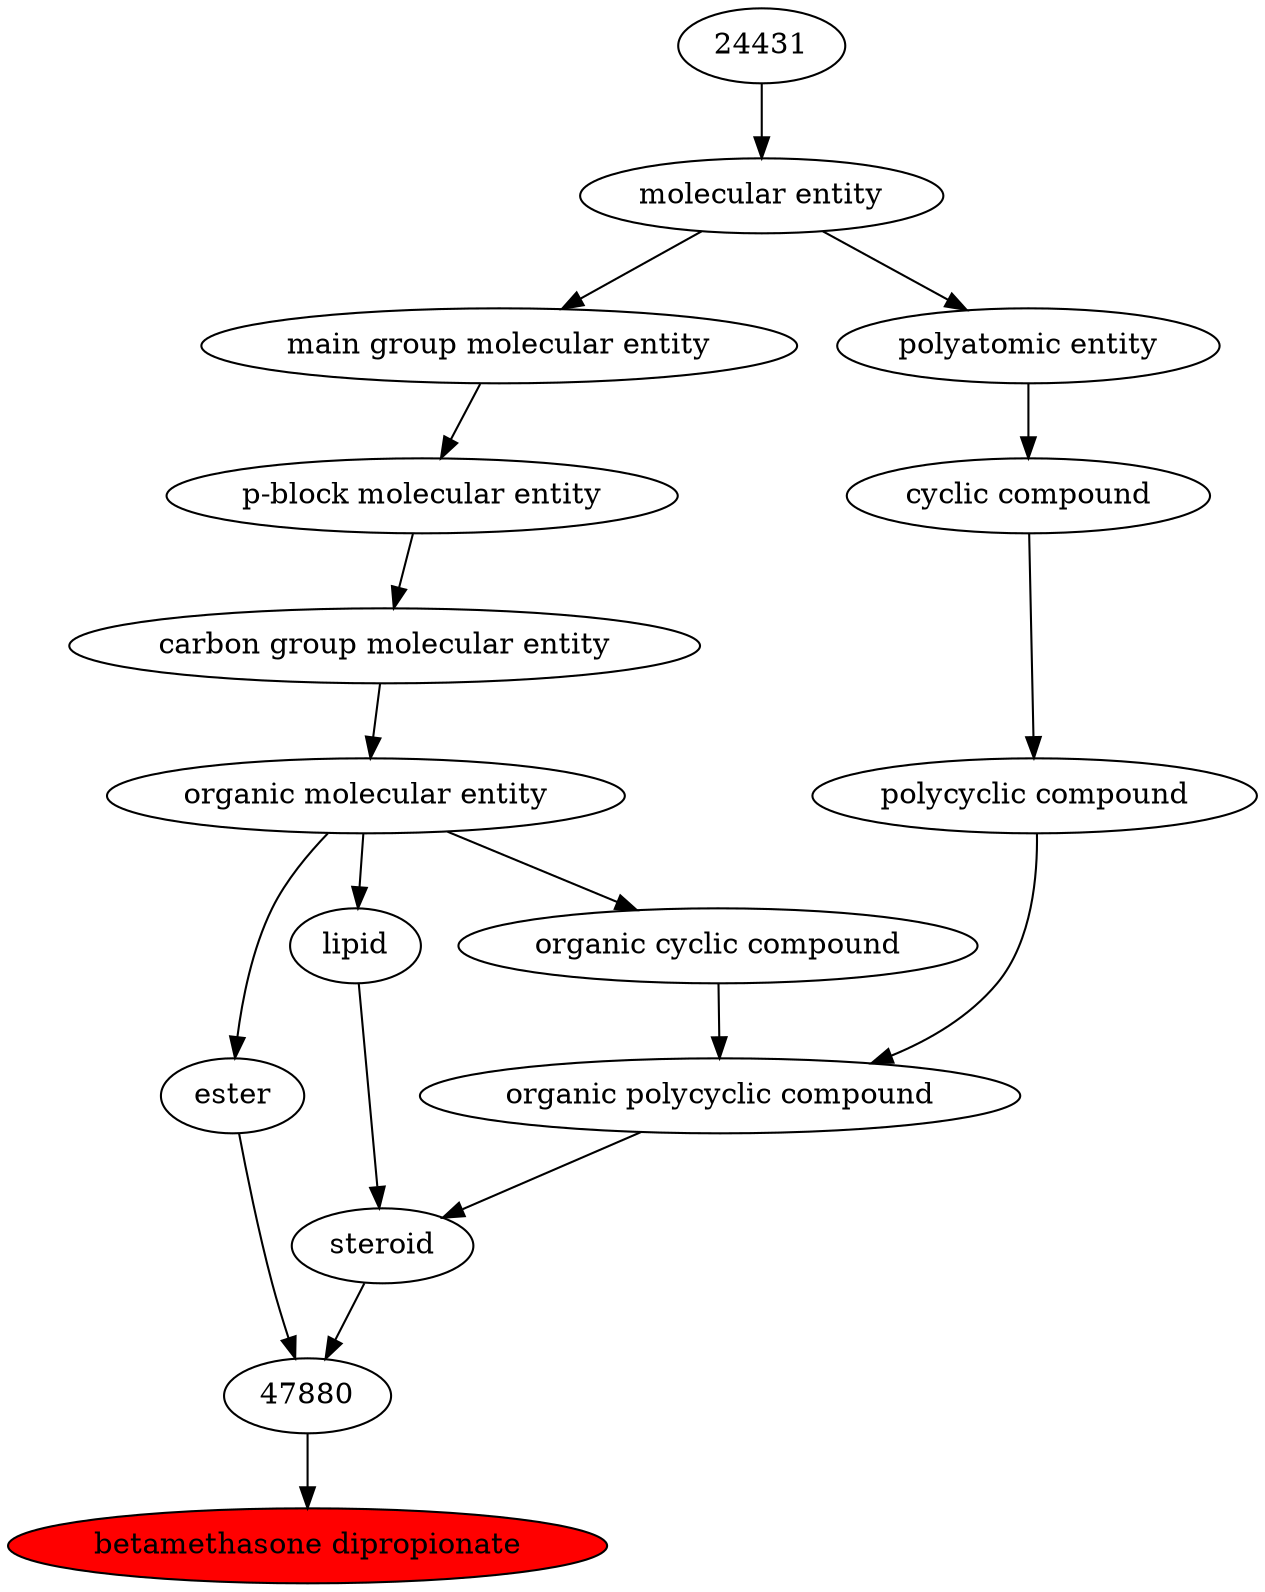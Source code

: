 digraph tree{ 
31276 [label="betamethasone dipropionate" fillcolor=red style=filled]
47880 -> 31276
47880 [label="47880"]
35701 -> 47880
35341 -> 47880
35701 [label="ester"]
50860 -> 35701
35341 [label="steroid"]
51958 -> 35341
18059 -> 35341
50860 [label="organic molecular entity"]
33582 -> 50860
51958 [label="organic polycyclic compound"]
33832 -> 51958
33635 -> 51958
18059 [label="lipid"]
50860 -> 18059
33582 [label="carbon group molecular entity"]
33675 -> 33582
33832 [label="organic cyclic compound"]
50860 -> 33832
33635 [label="polycyclic compound"]
33595 -> 33635
33675 [label="p-block molecular entity"]
33579 -> 33675
33595 [label="cyclic compound"]
36357 -> 33595
33579 [label="main group molecular entity"]
23367 -> 33579
36357 [label="polyatomic entity"]
23367 -> 36357
23367 [label="molecular entity"]
24431 -> 23367
24431 [label="24431"]
}